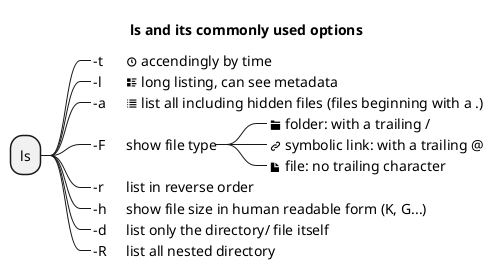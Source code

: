 @startmindmap
title ls and its commonly used options
* ls
**_ -t \t <&clock> accendingly by time
**_ -l \t <&list-rich> long listing, can see metadata
**_ -a \t <&list> list all including hidden files (files beginning with a .)

**_ -F \t show file type
***_ <&folder> folder: with a trailing /
***_ <&link-intact> symbolic link: with a trailing @
***_ <&file> file: no trailing character

**_ -r \t list in reverse order
**_ -h \t show file size in human readable form (K, G...)
**_ -d \t list only the directory/ file itself
**_ -R \t list all nested directory
@endmindmap

